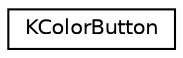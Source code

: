 digraph "Graphical Class Hierarchy"
{
  edge [fontname="Helvetica",fontsize="10",labelfontname="Helvetica",labelfontsize="10"];
  node [fontname="Helvetica",fontsize="10",shape=record];
  rankdir="LR";
  Node0 [label="KColorButton",height=0.2,width=0.4,color="black", fillcolor="white", style="filled",URL="$classKColorButton.html",tooltip="A pushbutton to display or allow user selection of a color. "];
}
